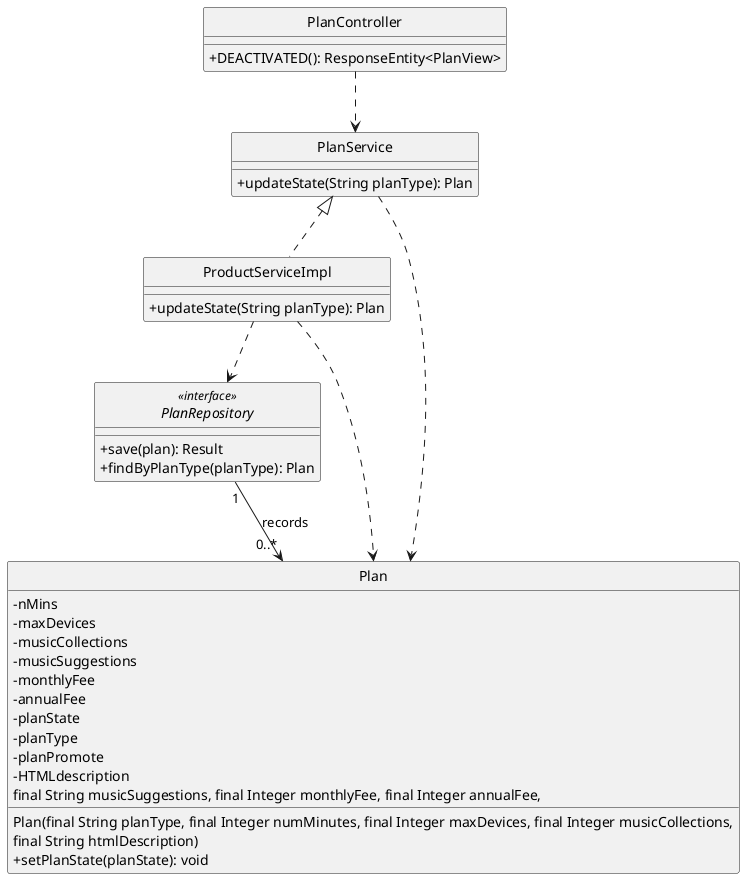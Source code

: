 @startuml
'https://plantuml.com/class-diagram

hide circle
skinparam classAttributeIconSize 0



class PlanController {
 +DEACTIVATED(): ResponseEntity<PlanView>
}



class PlanService {
 +updateState(String planType): Plan
}
class ProductServiceImpl{
 +updateState(String planType): Plan
}

interface PlanRepository <<interface>> {
 +save(plan): Result
 +findByPlanType(planType): Plan
}


class Plan {
    -nMins
    -maxDevices
    -musicCollections
    -musicSuggestions
    -monthlyFee
    -annualFee
    -planState
    -planType
    -planPromote
    -HTMLdescription
Plan(final String planType, final Integer numMinutes, final Integer maxDevices, final Integer musicCollections,
                        final String musicSuggestions, final Integer monthlyFee, final Integer annualFee,
                        final String htmlDescription)
 +setPlanState(planState): void
}


PlanRepository "1" --> "0..*" Plan:  records
PlanController ..> PlanService
ProductServiceImpl ..> PlanRepository

ProductServiceImpl ..> Plan
PlanService ..> Plan
ProductServiceImpl .up.|> PlanService

@enduml